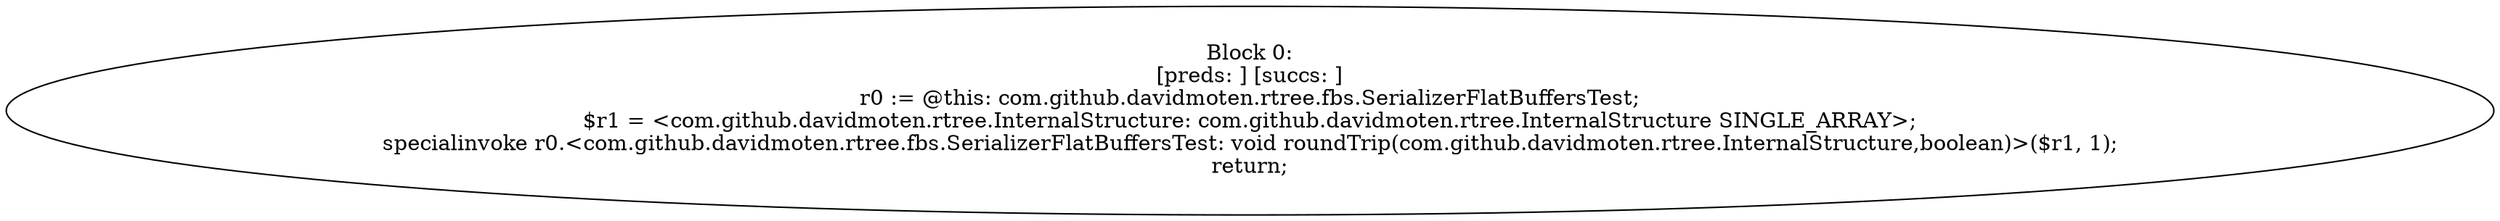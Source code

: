 digraph "unitGraph" {
    "Block 0:
[preds: ] [succs: ]
r0 := @this: com.github.davidmoten.rtree.fbs.SerializerFlatBuffersTest;
$r1 = <com.github.davidmoten.rtree.InternalStructure: com.github.davidmoten.rtree.InternalStructure SINGLE_ARRAY>;
specialinvoke r0.<com.github.davidmoten.rtree.fbs.SerializerFlatBuffersTest: void roundTrip(com.github.davidmoten.rtree.InternalStructure,boolean)>($r1, 1);
return;
"
}
